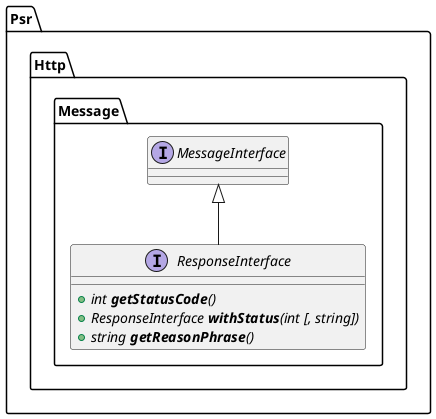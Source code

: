 @startuml
namespace Psr.Http.Message {
    interface ResponseInterface extends MessageInterface {
        +{abstract} int <b>getStatusCode</b>()
        +{abstract} ResponseInterface <b>withStatus</b>(int [, string])
        +{abstract} string <b>getReasonPhrase</b>()
    }
}
@enduml
